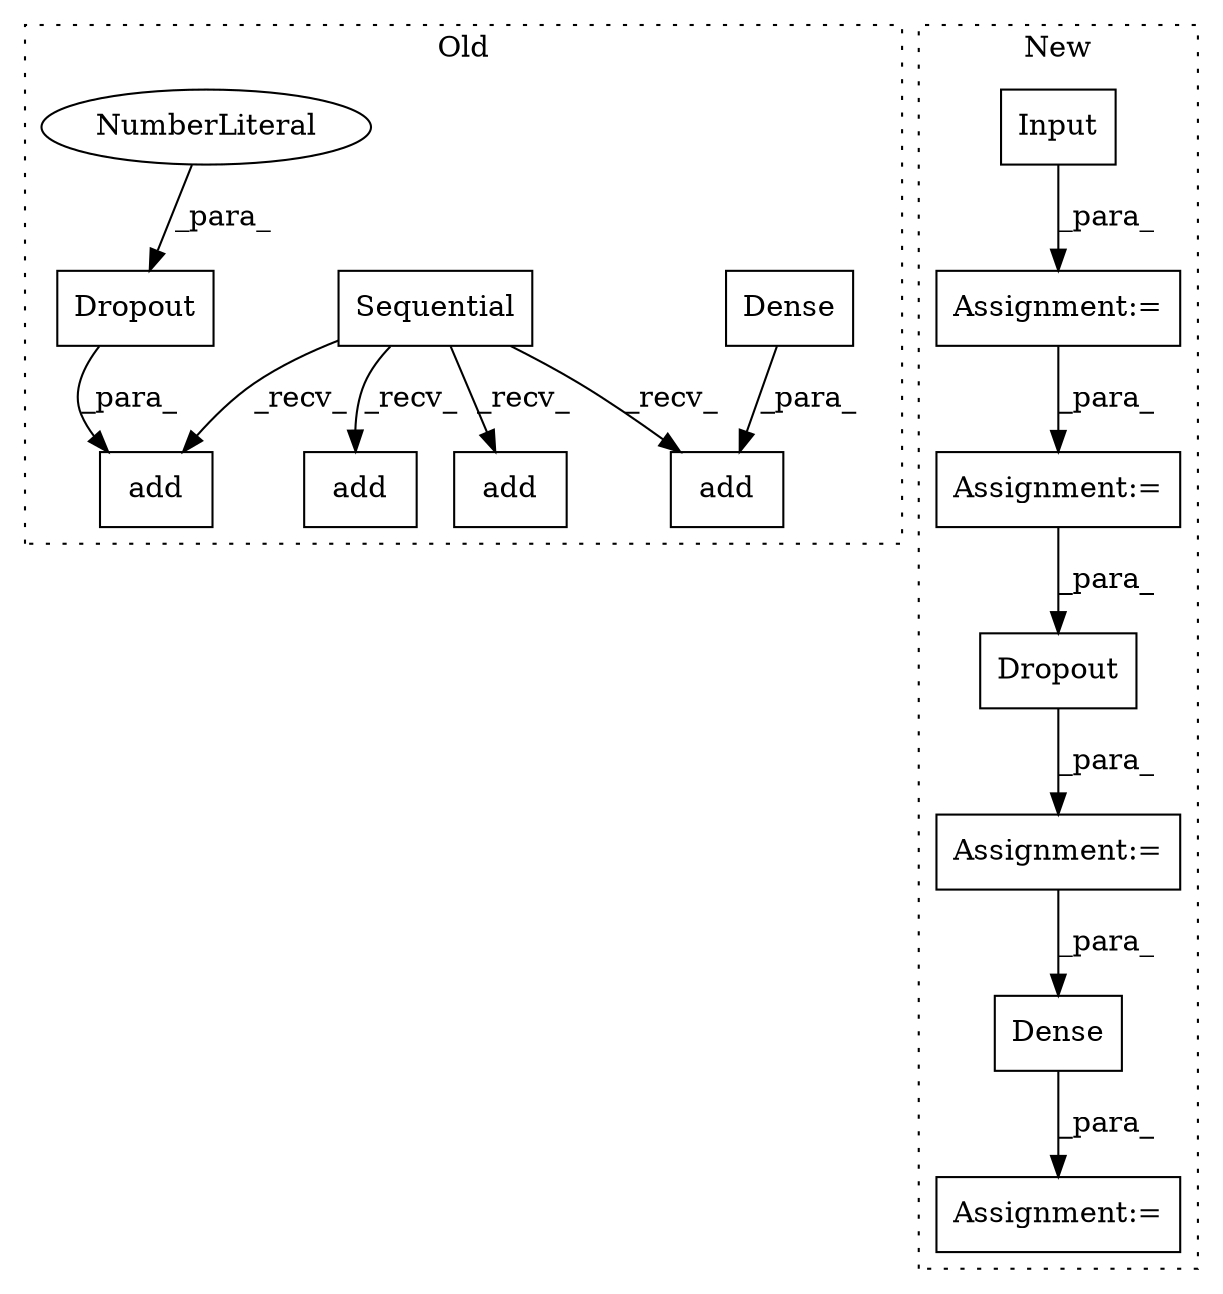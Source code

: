 digraph G {
subgraph cluster0 {
1 [label="Dropout" a="32" s="2146,2157" l="8,1" shape="box"];
6 [label="add" a="32" s="2142,2158" l="4,1" shape="box"];
7 [label="Sequential" a="32" s="1761" l="12" shape="box"];
8 [label="add" a="32" s="2108,2129" l="4,1" shape="box"];
9 [label="Dense" a="32" s="2112,2128" l="6,1" shape="box"];
10 [label="add" a="32" s="2011,2039" l="4,1" shape="box"];
14 [label="NumberLiteral" a="34" s="2154" l="3" shape="ellipse"];
15 [label="add" a="32" s="1953,1998" l="4,1" shape="box"];
label = "Old";
style="dotted";
}
subgraph cluster1 {
2 [label="Dense" a="32" s="2457,2476" l="6,1" shape="box"];
3 [label="Assignment:=" a="7" s="2496" l="1" shape="box"];
4 [label="Input" a="32" s="2018,2040" l="6,1" shape="box"];
5 [label="Dropout" a="32" s="2373,2394" l="8,1" shape="box"];
11 [label="Assignment:=" a="7" s="2235" l="1" shape="box"];
12 [label="Assignment:=" a="7" s="2414" l="1" shape="box"];
13 [label="Assignment:=" a="7" s="2098" l="1" shape="box"];
label = "New";
style="dotted";
}
1 -> 6 [label="_para_"];
2 -> 3 [label="_para_"];
4 -> 13 [label="_para_"];
5 -> 12 [label="_para_"];
7 -> 10 [label="_recv_"];
7 -> 6 [label="_recv_"];
7 -> 15 [label="_recv_"];
7 -> 8 [label="_recv_"];
9 -> 8 [label="_para_"];
11 -> 5 [label="_para_"];
12 -> 2 [label="_para_"];
13 -> 11 [label="_para_"];
14 -> 1 [label="_para_"];
}